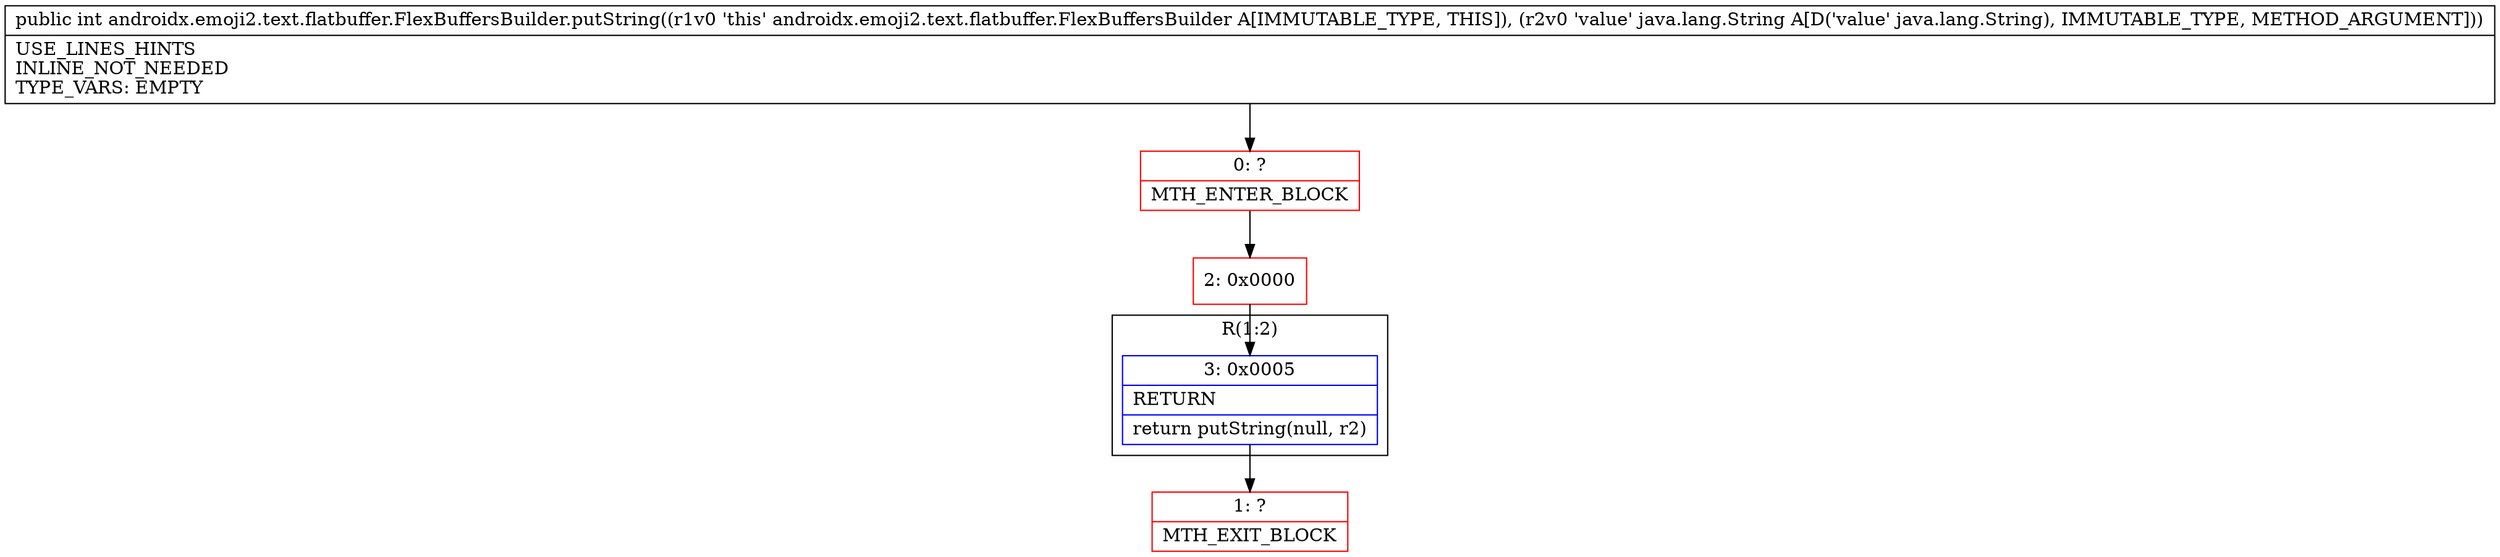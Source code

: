 digraph "CFG forandroidx.emoji2.text.flatbuffer.FlexBuffersBuilder.putString(Ljava\/lang\/String;)I" {
subgraph cluster_Region_1040952509 {
label = "R(1:2)";
node [shape=record,color=blue];
Node_3 [shape=record,label="{3\:\ 0x0005|RETURN\l|return putString(null, r2)\l}"];
}
Node_0 [shape=record,color=red,label="{0\:\ ?|MTH_ENTER_BLOCK\l}"];
Node_2 [shape=record,color=red,label="{2\:\ 0x0000}"];
Node_1 [shape=record,color=red,label="{1\:\ ?|MTH_EXIT_BLOCK\l}"];
MethodNode[shape=record,label="{public int androidx.emoji2.text.flatbuffer.FlexBuffersBuilder.putString((r1v0 'this' androidx.emoji2.text.flatbuffer.FlexBuffersBuilder A[IMMUTABLE_TYPE, THIS]), (r2v0 'value' java.lang.String A[D('value' java.lang.String), IMMUTABLE_TYPE, METHOD_ARGUMENT]))  | USE_LINES_HINTS\lINLINE_NOT_NEEDED\lTYPE_VARS: EMPTY\l}"];
MethodNode -> Node_0;Node_3 -> Node_1;
Node_0 -> Node_2;
Node_2 -> Node_3;
}

